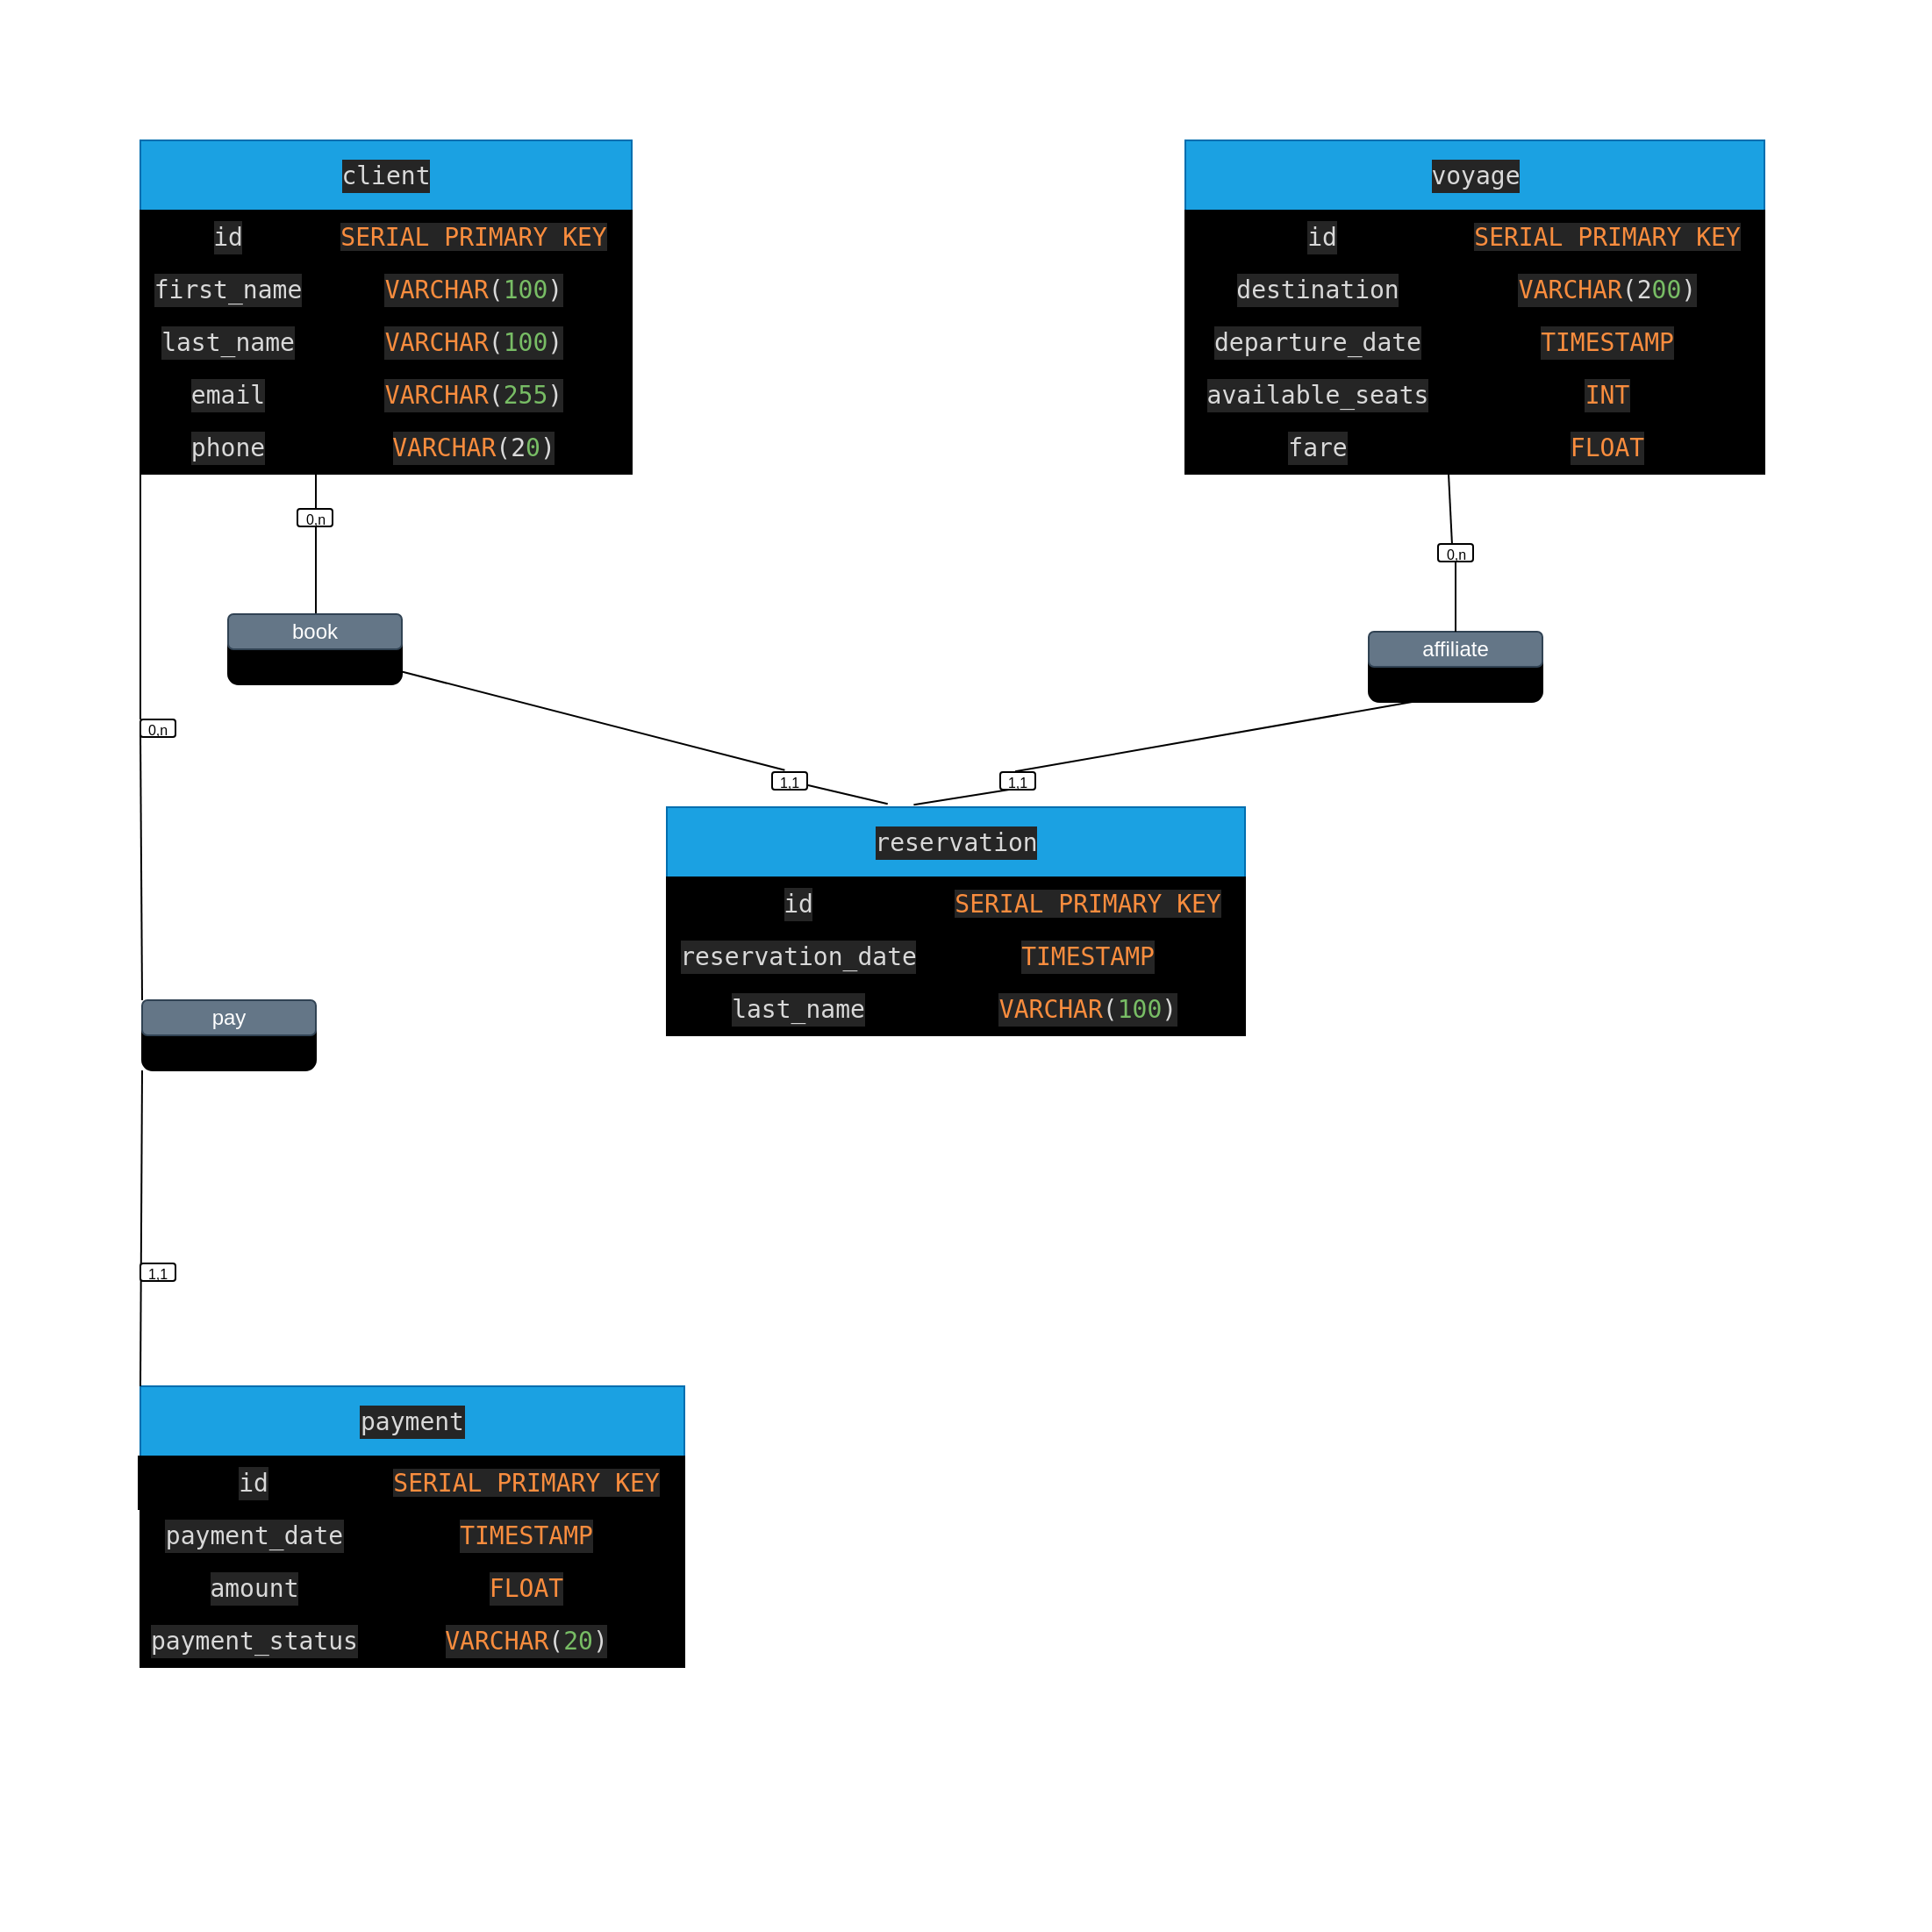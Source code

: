 <mxfile>
    <diagram id="XWDiMOHec9zSoPVPJP75" name="Page-1">
        <mxGraphModel dx="1030" dy="418" grid="1" gridSize="10" guides="1" tooltips="1" connect="1" arrows="1" fold="1" page="1" pageScale="1" pageWidth="1100" pageHeight="1700" background="#ffffff" math="0" shadow="0">
            <root>
                <mxCell id="0"/>
                <mxCell id="1" parent="0"/>
                <mxCell id="2" value="&lt;div style=&quot;background-color: rgb(37, 37, 37); font-family: &amp;quot;Droid Sans Mono&amp;quot;, &amp;quot;monospace&amp;quot;, monospace; font-size: 14px; line-height: 19px;&quot;&gt;&lt;div style=&quot;color: rgb(217, 217, 217); line-height: 19px;&quot;&gt;client&lt;/div&gt;&lt;/div&gt;" style="rounded=0;whiteSpace=wrap;html=1;fillColor=#1ba1e2;fontColor=#ffffff;strokeColor=#006EAF;" parent="1" vertex="1">
                    <mxGeometry x="80" y="80" width="280" height="40" as="geometry"/>
                </mxCell>
                <mxCell id="3" value="" style="rounded=0;whiteSpace=wrap;html=1;" parent="1" vertex="1">
                    <mxGeometry x="80" y="120" width="280" height="150" as="geometry"/>
                </mxCell>
                <mxCell id="4" value="" style="rounded=0;whiteSpace=wrap;html=1;direction=south;" parent="1" vertex="1">
                    <mxGeometry x="80" y="120" width="100" height="150" as="geometry"/>
                </mxCell>
                <mxCell id="6" value="&lt;span style=&quot;font-family: &amp;quot;Droid Sans Mono&amp;quot;, &amp;quot;monospace&amp;quot;, monospace; font-size: 14px; background-color: rgb(37, 37, 37); color: rgb(250, 141, 62);&quot;&gt;SERIAL PRIMARY KEY&lt;/span&gt;" style="rounded=0;whiteSpace=wrap;html=1;fillColor=#000000;" parent="1" vertex="1">
                    <mxGeometry x="180" y="120" width="180" height="30" as="geometry"/>
                </mxCell>
                <mxCell id="7" value="&lt;div style=&quot;color: rgb(217, 217, 217); background-color: rgb(37, 37, 37); font-family: &amp;quot;Droid Sans Mono&amp;quot;, &amp;quot;monospace&amp;quot;, monospace; font-size: 14px; line-height: 19px;&quot;&gt;first_name&lt;/div&gt;" style="rounded=0;whiteSpace=wrap;html=1;fillColor=#000000;" parent="1" vertex="1">
                    <mxGeometry x="80" y="150" width="100" height="30" as="geometry"/>
                </mxCell>
                <mxCell id="8" value="&lt;div style=&quot;color: rgb(217, 217, 217); background-color: rgb(37, 37, 37); font-family: &amp;quot;Droid Sans Mono&amp;quot;, &amp;quot;monospace&amp;quot;, monospace; font-size: 14px; line-height: 19px;&quot;&gt;&lt;div style=&quot;line-height: 19px;&quot;&gt;&lt;span style=&quot;color: #fa8d3e;&quot;&gt;VARCHAR&lt;/span&gt;(&lt;span style=&quot;color: #78bd65;&quot;&gt;100&lt;/span&gt;) &lt;/div&gt;&lt;/div&gt;" style="rounded=0;whiteSpace=wrap;html=1;fillColor=#000000;" parent="1" vertex="1">
                    <mxGeometry x="180" y="150" width="180" height="30" as="geometry"/>
                </mxCell>
                <mxCell id="9" value="&lt;div style=&quot;color: rgb(217, 217, 217); background-color: rgb(37, 37, 37); font-family: &amp;quot;Droid Sans Mono&amp;quot;, &amp;quot;monospace&amp;quot;, monospace; font-size: 14px; line-height: 19px;&quot;&gt;&lt;div style=&quot;line-height: 19px;&quot;&gt;last_name&lt;/div&gt;&lt;/div&gt;" style="rounded=0;whiteSpace=wrap;html=1;fillColor=#000000;" parent="1" vertex="1">
                    <mxGeometry x="80" y="180" width="100" height="30" as="geometry"/>
                </mxCell>
                <mxCell id="10" value="&lt;div style=&quot;color: rgb(217, 217, 217); background-color: rgb(37, 37, 37); font-family: &amp;quot;Droid Sans Mono&amp;quot;, &amp;quot;monospace&amp;quot;, monospace; font-size: 14px; line-height: 19px;&quot;&gt;&lt;div style=&quot;line-height: 19px;&quot;&gt;&lt;div style=&quot;line-height: 19px;&quot;&gt;&lt;span style=&quot;color: #fa8d3e;&quot;&gt;VARCHAR&lt;/span&gt;(&lt;span style=&quot;color: #78bd65;&quot;&gt;100&lt;/span&gt;)&lt;/div&gt;&lt;/div&gt;&lt;/div&gt;" style="rounded=0;whiteSpace=wrap;html=1;fillColor=#000000;" parent="1" vertex="1">
                    <mxGeometry x="180" y="180" width="180" height="30" as="geometry"/>
                </mxCell>
                <mxCell id="11" value="&lt;div style=&quot;color: rgb(217, 217, 217); background-color: rgb(37, 37, 37); font-family: &amp;quot;Droid Sans Mono&amp;quot;, &amp;quot;monospace&amp;quot;, monospace; font-size: 14px; line-height: 19px;&quot;&gt;&lt;div style=&quot;line-height: 19px;&quot;&gt;&lt;div style=&quot;line-height: 19px;&quot;&gt;email&lt;/div&gt;&lt;/div&gt;&lt;/div&gt;" style="rounded=0;whiteSpace=wrap;html=1;fillColor=#000000;" vertex="1" parent="1">
                    <mxGeometry x="80" y="210" width="100" height="30" as="geometry"/>
                </mxCell>
                <mxCell id="12" value="&lt;div style=&quot;color: rgb(217, 217, 217); background-color: rgb(37, 37, 37); font-family: &amp;quot;Droid Sans Mono&amp;quot;, &amp;quot;monospace&amp;quot;, monospace; font-size: 14px; line-height: 19px;&quot;&gt;&lt;div style=&quot;line-height: 19px;&quot;&gt;&lt;div style=&quot;line-height: 19px;&quot;&gt;&lt;div style=&quot;line-height: 19px;&quot;&gt;&lt;span style=&quot;color: #fa8d3e;&quot;&gt;VARCHAR&lt;/span&gt;(&lt;span style=&quot;color: #78bd65;&quot;&gt;255&lt;/span&gt;) &lt;/div&gt;&lt;/div&gt;&lt;/div&gt;&lt;/div&gt;" style="rounded=0;whiteSpace=wrap;html=1;fillColor=#000000;" vertex="1" parent="1">
                    <mxGeometry x="180" y="210" width="180" height="30" as="geometry"/>
                </mxCell>
                <mxCell id="13" value="&lt;div style=&quot;color: rgb(217, 217, 217); background-color: rgb(37, 37, 37); font-family: &amp;quot;Droid Sans Mono&amp;quot;, &amp;quot;monospace&amp;quot;, monospace; font-size: 14px; line-height: 19px;&quot;&gt;&lt;div style=&quot;line-height: 19px;&quot;&gt;&lt;div style=&quot;line-height: 19px;&quot;&gt;phone&lt;/div&gt;&lt;/div&gt;&lt;/div&gt;" style="rounded=0;whiteSpace=wrap;html=1;fillColor=#000000;" vertex="1" parent="1">
                    <mxGeometry x="80" y="240" width="100" height="30" as="geometry"/>
                </mxCell>
                <mxCell id="14" value="&lt;div style=&quot;color: rgb(217, 217, 217); background-color: rgb(37, 37, 37); font-family: &amp;quot;Droid Sans Mono&amp;quot;, &amp;quot;monospace&amp;quot;, monospace; font-size: 14px; line-height: 19px;&quot;&gt;&lt;div style=&quot;line-height: 19px;&quot;&gt;&lt;div style=&quot;line-height: 19px;&quot;&gt;&lt;span style=&quot;color: #fa8d3e;&quot;&gt;VARCHAR&lt;/span&gt;(2&lt;span style=&quot;color: #78bd65;&quot;&gt;0&lt;/span&gt;)&lt;/div&gt;&lt;/div&gt;&lt;/div&gt;" style="rounded=0;whiteSpace=wrap;html=1;fillColor=#000000;" vertex="1" parent="1">
                    <mxGeometry x="180" y="240" width="180" height="30" as="geometry"/>
                </mxCell>
                <mxCell id="15" value="&lt;div style=&quot;background-color: rgb(37, 37, 37); font-family: &amp;quot;Droid Sans Mono&amp;quot;, &amp;quot;monospace&amp;quot;, monospace; font-size: 14px; line-height: 19px;&quot;&gt;&lt;div style=&quot;color: rgb(217, 217, 217); line-height: 19px;&quot;&gt;voyage&lt;/div&gt;&lt;/div&gt;" style="rounded=0;whiteSpace=wrap;html=1;fillColor=#1ba1e2;fontColor=#ffffff;strokeColor=#006EAF;" vertex="1" parent="1">
                    <mxGeometry x="675.5" y="80" width="330" height="40" as="geometry"/>
                </mxCell>
                <mxCell id="16" value="" style="rounded=0;whiteSpace=wrap;html=1;fillColor=#000000;" vertex="1" parent="1">
                    <mxGeometry x="725.5" y="120" width="280" height="150" as="geometry"/>
                </mxCell>
                <mxCell id="17" value="" style="rounded=0;whiteSpace=wrap;html=1;direction=south;fillColor=#000000;" vertex="1" parent="1">
                    <mxGeometry x="675.5" y="120" width="150" height="150" as="geometry"/>
                </mxCell>
                <mxCell id="19" value="&lt;span style=&quot;font-family: &amp;quot;Droid Sans Mono&amp;quot;, &amp;quot;monospace&amp;quot;, monospace; font-size: 14px; background-color: rgb(37, 37, 37); color: rgb(250, 141, 62);&quot;&gt;SERIAL PRIMARY KEY&lt;/span&gt;" style="rounded=0;whiteSpace=wrap;html=1;fillColor=#000000;" vertex="1" parent="1">
                    <mxGeometry x="825.5" y="120" width="180" height="30" as="geometry"/>
                </mxCell>
                <mxCell id="20" value="&lt;div style=&quot;color: rgb(217, 217, 217); background-color: rgb(37, 37, 37); font-family: &amp;quot;Droid Sans Mono&amp;quot;, &amp;quot;monospace&amp;quot;, monospace; font-size: 14px; line-height: 19px;&quot;&gt;&lt;div style=&quot;line-height: 19px;&quot;&gt;destination&lt;/div&gt;&lt;/div&gt;" style="rounded=0;whiteSpace=wrap;html=1;fillColor=#000000;" vertex="1" parent="1">
                    <mxGeometry x="675.5" y="150" width="150" height="30" as="geometry"/>
                </mxCell>
                <mxCell id="21" value="&lt;div style=&quot;color: rgb(217, 217, 217); background-color: rgb(37, 37, 37); font-family: &amp;quot;Droid Sans Mono&amp;quot;, &amp;quot;monospace&amp;quot;, monospace; font-size: 14px; line-height: 19px;&quot;&gt;&lt;div style=&quot;line-height: 19px;&quot;&gt;&lt;span style=&quot;color: #fa8d3e;&quot;&gt;VARCHAR&lt;/span&gt;(2&lt;span style=&quot;color: #78bd65;&quot;&gt;00&lt;/span&gt;) &lt;/div&gt;&lt;/div&gt;" style="rounded=0;whiteSpace=wrap;html=1;fillColor=#000000;" vertex="1" parent="1">
                    <mxGeometry x="825.5" y="150" width="180" height="30" as="geometry"/>
                </mxCell>
                <mxCell id="22" value="&lt;div style=&quot;color: rgb(217, 217, 217); background-color: rgb(37, 37, 37); font-family: &amp;quot;Droid Sans Mono&amp;quot;, &amp;quot;monospace&amp;quot;, monospace; font-size: 14px; line-height: 19px;&quot;&gt;&lt;div style=&quot;line-height: 19px;&quot;&gt;&lt;div style=&quot;line-height: 19px;&quot;&gt;departure_date&lt;/div&gt;&lt;/div&gt;&lt;/div&gt;" style="rounded=0;whiteSpace=wrap;html=1;fillColor=#000000;" vertex="1" parent="1">
                    <mxGeometry x="675.5" y="180" width="150" height="30" as="geometry"/>
                </mxCell>
                <mxCell id="23" value="&lt;div style=&quot;color: rgb(217, 217, 217); background-color: rgb(37, 37, 37); font-family: &amp;quot;Droid Sans Mono&amp;quot;, &amp;quot;monospace&amp;quot;, monospace; font-size: 14px; line-height: 19px;&quot;&gt;&lt;div style=&quot;line-height: 19px;&quot;&gt;&lt;div style=&quot;line-height: 19px;&quot;&gt;&lt;div style=&quot;line-height: 19px;&quot;&gt;&lt;span style=&quot;color: #fa8d3e;&quot;&gt;TIMESTAMP&lt;/span&gt;&lt;/div&gt;&lt;/div&gt;&lt;/div&gt;&lt;/div&gt;" style="rounded=0;whiteSpace=wrap;html=1;fillColor=#000000;" vertex="1" parent="1">
                    <mxGeometry x="825.5" y="180" width="180" height="30" as="geometry"/>
                </mxCell>
                <mxCell id="24" value="&lt;div style=&quot;color: rgb(217, 217, 217); background-color: rgb(37, 37, 37); font-family: &amp;quot;Droid Sans Mono&amp;quot;, &amp;quot;monospace&amp;quot;, monospace; font-size: 14px; line-height: 19px;&quot;&gt;&lt;div style=&quot;line-height: 19px;&quot;&gt;&lt;div style=&quot;line-height: 19px;&quot;&gt;&lt;div style=&quot;line-height: 19px;&quot;&gt;available_seats&lt;/div&gt;&lt;/div&gt;&lt;/div&gt;&lt;/div&gt;" style="rounded=0;whiteSpace=wrap;html=1;fillColor=#000000;" vertex="1" parent="1">
                    <mxGeometry x="675.5" y="210" width="150" height="30" as="geometry"/>
                </mxCell>
                <mxCell id="25" value="&lt;div style=&quot;color: rgb(217, 217, 217); background-color: rgb(37, 37, 37); font-family: &amp;quot;Droid Sans Mono&amp;quot;, &amp;quot;monospace&amp;quot;, monospace; font-size: 14px; line-height: 19px;&quot;&gt;&lt;div style=&quot;line-height: 19px;&quot;&gt;&lt;div style=&quot;line-height: 19px;&quot;&gt;&lt;div style=&quot;line-height: 19px;&quot;&gt;&lt;div style=&quot;line-height: 19px;&quot;&gt;&lt;span style=&quot;color: #fa8d3e;&quot;&gt;INT&lt;/span&gt;&lt;/div&gt;&lt;/div&gt;&lt;/div&gt;&lt;/div&gt;&lt;/div&gt;" style="rounded=0;whiteSpace=wrap;html=1;fillColor=#000000;" vertex="1" parent="1">
                    <mxGeometry x="825.5" y="210" width="180" height="30" as="geometry"/>
                </mxCell>
                <mxCell id="26" value="&lt;div style=&quot;color: rgb(217, 217, 217); background-color: rgb(37, 37, 37); font-family: &amp;quot;Droid Sans Mono&amp;quot;, &amp;quot;monospace&amp;quot;, monospace; font-size: 14px; line-height: 19px;&quot;&gt;&lt;div style=&quot;line-height: 19px;&quot;&gt;&lt;div style=&quot;line-height: 19px;&quot;&gt;&lt;div style=&quot;line-height: 19px;&quot;&gt;fare&lt;/div&gt;&lt;/div&gt;&lt;/div&gt;&lt;/div&gt;" style="rounded=0;whiteSpace=wrap;html=1;fillColor=#000000;" vertex="1" parent="1">
                    <mxGeometry x="675.5" y="240" width="150" height="30" as="geometry"/>
                </mxCell>
                <mxCell id="27" value="&lt;div style=&quot;color: rgb(217, 217, 217); background-color: rgb(37, 37, 37); font-family: &amp;quot;Droid Sans Mono&amp;quot;, &amp;quot;monospace&amp;quot;, monospace; font-size: 14px; line-height: 19px;&quot;&gt;&lt;div style=&quot;line-height: 19px;&quot;&gt;&lt;div style=&quot;line-height: 19px;&quot;&gt;&lt;div style=&quot;line-height: 19px;&quot;&gt;&lt;span style=&quot;color: #fa8d3e;&quot;&gt;FLOAT&lt;/span&gt;&lt;/div&gt;&lt;/div&gt;&lt;/div&gt;&lt;/div&gt;" style="rounded=0;whiteSpace=wrap;html=1;fillColor=#000000;" vertex="1" parent="1">
                    <mxGeometry x="825.5" y="240" width="180" height="30" as="geometry"/>
                </mxCell>
                <mxCell id="28" value="&lt;div style=&quot;background-color: rgb(37, 37, 37); font-family: &amp;quot;Droid Sans Mono&amp;quot;, &amp;quot;monospace&amp;quot;, monospace; font-size: 14px; line-height: 19px;&quot;&gt;&lt;div style=&quot;color: rgb(217, 217, 217); line-height: 19px;&quot;&gt;&lt;div style=&quot;line-height: 19px;&quot;&gt;reservation&lt;/div&gt;&lt;/div&gt;&lt;/div&gt;" style="rounded=0;whiteSpace=wrap;html=1;fillColor=#1ba1e2;fontColor=#ffffff;strokeColor=#006EAF;" vertex="1" parent="1">
                    <mxGeometry x="380" y="460" width="329.5" height="40" as="geometry"/>
                </mxCell>
                <mxCell id="29" value="" style="rounded=0;whiteSpace=wrap;html=1;fillColor=#000000;" vertex="1" parent="1">
                    <mxGeometry x="429.5" y="500" width="280" height="90" as="geometry"/>
                </mxCell>
                <mxCell id="30" value="" style="rounded=0;whiteSpace=wrap;html=1;direction=south;fillColor=#000000;" vertex="1" parent="1">
                    <mxGeometry x="380" y="500" width="149.5" height="90" as="geometry"/>
                </mxCell>
                <mxCell id="32" value="&lt;span style=&quot;font-family: &amp;quot;Droid Sans Mono&amp;quot;, &amp;quot;monospace&amp;quot;, monospace; font-size: 14px; background-color: rgb(37, 37, 37); color: rgb(250, 141, 62);&quot;&gt;SERIAL PRIMARY KEY&lt;/span&gt;" style="rounded=0;whiteSpace=wrap;html=1;fillColor=#000000;" vertex="1" parent="1">
                    <mxGeometry x="529.5" y="500" width="180" height="30" as="geometry"/>
                </mxCell>
                <mxCell id="33" value="&lt;div style=&quot;color: rgb(217, 217, 217); background-color: rgb(37, 37, 37); font-family: &amp;quot;Droid Sans Mono&amp;quot;, &amp;quot;monospace&amp;quot;, monospace; font-size: 14px; line-height: 19px;&quot;&gt;&lt;div style=&quot;line-height: 19px;&quot;&gt;reservation_date&lt;/div&gt;&lt;/div&gt;" style="rounded=0;whiteSpace=wrap;html=1;fillColor=#000000;" vertex="1" parent="1">
                    <mxGeometry x="380" y="530" width="149.5" height="30" as="geometry"/>
                </mxCell>
                <mxCell id="34" value="&lt;div style=&quot;color: rgb(217, 217, 217); background-color: rgb(37, 37, 37); font-family: &amp;quot;Droid Sans Mono&amp;quot;, &amp;quot;monospace&amp;quot;, monospace; font-size: 14px; line-height: 19px;&quot;&gt;&lt;div style=&quot;line-height: 19px;&quot;&gt;&lt;div style=&quot;line-height: 19px;&quot;&gt;&lt;span style=&quot;color: #fa8d3e;&quot;&gt;TIMESTAMP&lt;/span&gt;&lt;/div&gt;&lt;/div&gt;&lt;/div&gt;" style="rounded=0;whiteSpace=wrap;html=1;fillColor=#000000;" vertex="1" parent="1">
                    <mxGeometry x="529.5" y="530" width="180" height="30" as="geometry"/>
                </mxCell>
                <mxCell id="35" value="&lt;div style=&quot;color: rgb(217, 217, 217); background-color: rgb(37, 37, 37); font-family: &amp;quot;Droid Sans Mono&amp;quot;, &amp;quot;monospace&amp;quot;, monospace; font-size: 14px; line-height: 19px;&quot;&gt;&lt;div style=&quot;line-height: 19px;&quot;&gt;last_name&lt;/div&gt;&lt;/div&gt;" style="rounded=0;whiteSpace=wrap;html=1;fillColor=#000000;" vertex="1" parent="1">
                    <mxGeometry x="380" y="560" width="149.5" height="30" as="geometry"/>
                </mxCell>
                <mxCell id="36" value="&lt;div style=&quot;color: rgb(217, 217, 217); background-color: rgb(37, 37, 37); font-family: &amp;quot;Droid Sans Mono&amp;quot;, &amp;quot;monospace&amp;quot;, monospace; font-size: 14px; line-height: 19px;&quot;&gt;&lt;div style=&quot;line-height: 19px;&quot;&gt;&lt;div style=&quot;line-height: 19px;&quot;&gt;&lt;span style=&quot;color: #fa8d3e;&quot;&gt;VARCHAR&lt;/span&gt;(&lt;span style=&quot;color: #78bd65;&quot;&gt;100&lt;/span&gt;)&lt;/div&gt;&lt;/div&gt;&lt;/div&gt;" style="rounded=0;whiteSpace=wrap;html=1;fillColor=#000000;" vertex="1" parent="1">
                    <mxGeometry x="529.5" y="560" width="180" height="30" as="geometry"/>
                </mxCell>
                <mxCell id="41" value="&lt;div style=&quot;background-color: rgb(37, 37, 37); font-family: &amp;quot;Droid Sans Mono&amp;quot;, &amp;quot;monospace&amp;quot;, monospace; font-size: 14px; line-height: 19px;&quot;&gt;&lt;div style=&quot;color: rgb(217, 217, 217); line-height: 19px;&quot;&gt;&lt;div style=&quot;line-height: 19px;&quot;&gt;&lt;div style=&quot;line-height: 19px;&quot;&gt;payment&lt;/div&gt;&lt;/div&gt;&lt;/div&gt;&lt;/div&gt;" style="rounded=0;whiteSpace=wrap;html=1;fillColor=#1ba1e2;fontColor=#ffffff;strokeColor=#006EAF;" vertex="1" parent="1">
                    <mxGeometry x="80" y="790" width="310" height="40" as="geometry"/>
                </mxCell>
                <mxCell id="42" value="" style="rounded=0;whiteSpace=wrap;html=1;fillColor=#000000;" vertex="1" parent="1">
                    <mxGeometry x="110" y="830" width="280" height="110" as="geometry"/>
                </mxCell>
                <mxCell id="43" value="" style="rounded=0;whiteSpace=wrap;html=1;direction=south;fillColor=#000000;" vertex="1" parent="1">
                    <mxGeometry x="80" y="830" width="130" height="120" as="geometry"/>
                </mxCell>
                <mxCell id="45" value="&lt;span style=&quot;font-family: &amp;quot;Droid Sans Mono&amp;quot;, &amp;quot;monospace&amp;quot;, monospace; font-size: 14px; background-color: rgb(37, 37, 37); color: rgb(250, 141, 62);&quot;&gt;SERIAL PRIMARY KEY&lt;/span&gt;" style="rounded=0;whiteSpace=wrap;html=1;fillColor=#000000;" vertex="1" parent="1">
                    <mxGeometry x="210" y="830" width="180" height="30" as="geometry"/>
                </mxCell>
                <mxCell id="46" value="&lt;div style=&quot;color: rgb(217, 217, 217); background-color: rgb(37, 37, 37); font-family: &amp;quot;Droid Sans Mono&amp;quot;, &amp;quot;monospace&amp;quot;, monospace; font-size: 14px; line-height: 19px;&quot;&gt;&lt;div style=&quot;line-height: 19px;&quot;&gt;&lt;div style=&quot;line-height: 19px;&quot;&gt;payment_date&lt;/div&gt;&lt;/div&gt;&lt;/div&gt;" style="rounded=0;whiteSpace=wrap;html=1;fillColor=#000000;" vertex="1" parent="1">
                    <mxGeometry x="80" y="860" width="130" height="30" as="geometry"/>
                </mxCell>
                <mxCell id="47" value="&lt;div style=&quot;color: rgb(217, 217, 217); background-color: rgb(37, 37, 37); font-family: &amp;quot;Droid Sans Mono&amp;quot;, &amp;quot;monospace&amp;quot;, monospace; font-size: 14px; line-height: 19px;&quot;&gt;&lt;div style=&quot;line-height: 19px;&quot;&gt;&lt;div style=&quot;line-height: 19px;&quot;&gt;&lt;span style=&quot;color: #fa8d3e;&quot;&gt;TIMESTAMP&lt;/span&gt;&lt;/div&gt;&lt;/div&gt;&lt;/div&gt;" style="rounded=0;whiteSpace=wrap;html=1;fillColor=#000000;" vertex="1" parent="1">
                    <mxGeometry x="210" y="860" width="180" height="30" as="geometry"/>
                </mxCell>
                <mxCell id="48" value="&lt;div style=&quot;color: rgb(217, 217, 217); background-color: rgb(37, 37, 37); font-family: &amp;quot;Droid Sans Mono&amp;quot;, &amp;quot;monospace&amp;quot;, monospace; font-size: 14px; line-height: 19px;&quot;&gt;&lt;div style=&quot;line-height: 19px;&quot;&gt;&lt;div style=&quot;line-height: 19px;&quot;&gt;amount&lt;/div&gt;&lt;/div&gt;&lt;/div&gt;" style="rounded=0;whiteSpace=wrap;html=1;fillColor=#000000;" vertex="1" parent="1">
                    <mxGeometry x="80" y="890" width="130" height="30" as="geometry"/>
                </mxCell>
                <mxCell id="49" value="&lt;div style=&quot;color: rgb(217, 217, 217); background-color: rgb(37, 37, 37); font-family: &amp;quot;Droid Sans Mono&amp;quot;, &amp;quot;monospace&amp;quot;, monospace; font-size: 14px; line-height: 19px;&quot;&gt;&lt;div style=&quot;line-height: 19px;&quot;&gt;&lt;div style=&quot;line-height: 19px;&quot;&gt;&lt;div style=&quot;line-height: 19px;&quot;&gt;&lt;span style=&quot;color: #fa8d3e;&quot;&gt;FLOAT&lt;/span&gt;&lt;/div&gt;&lt;/div&gt;&lt;/div&gt;&lt;/div&gt;" style="rounded=0;whiteSpace=wrap;html=1;fillColor=#000000;" vertex="1" parent="1">
                    <mxGeometry x="210" y="890" width="180" height="30" as="geometry"/>
                </mxCell>
                <mxCell id="52" value="&lt;div style=&quot;color: rgb(217, 217, 217); background-color: rgb(37, 37, 37); font-family: &amp;quot;Droid Sans Mono&amp;quot;, &amp;quot;monospace&amp;quot;, monospace; font-size: 14px; line-height: 19px;&quot;&gt;&lt;div style=&quot;line-height: 19px;&quot;&gt;&lt;div style=&quot;line-height: 19px;&quot;&gt;&lt;div style=&quot;line-height: 19px;&quot;&gt;payment_status&lt;/div&gt;&lt;/div&gt;&lt;/div&gt;&lt;/div&gt;" style="rounded=0;whiteSpace=wrap;html=1;fillColor=#000000;" vertex="1" parent="1">
                    <mxGeometry x="80" y="920" width="130" height="30" as="geometry"/>
                </mxCell>
                <mxCell id="53" value="&lt;div style=&quot;color: rgb(217, 217, 217); background-color: rgb(37, 37, 37); font-family: &amp;quot;Droid Sans Mono&amp;quot;, &amp;quot;monospace&amp;quot;, monospace; font-size: 14px; line-height: 19px;&quot;&gt;&lt;div style=&quot;line-height: 19px;&quot;&gt;&lt;div style=&quot;line-height: 19px;&quot;&gt;&lt;div style=&quot;line-height: 19px;&quot;&gt;&lt;div style=&quot;line-height: 19px;&quot;&gt;&lt;span style=&quot;color: #fa8d3e;&quot;&gt;VARCHAR&lt;/span&gt;(&lt;span style=&quot;color: #78bd65;&quot;&gt;20&lt;/span&gt;)&lt;/div&gt;&lt;/div&gt;&lt;/div&gt;&lt;/div&gt;&lt;/div&gt;" style="rounded=0;whiteSpace=wrap;html=1;fillColor=#000000;" vertex="1" parent="1">
                    <mxGeometry x="210" y="920" width="180" height="30" as="geometry"/>
                </mxCell>
                <mxCell id="54" value="" style="endArrow=none;html=1;fontColor=#fb4f3c;entryX=0;entryY=1;entryDx=0;entryDy=0;" edge="1" parent="1" target="14">
                    <mxGeometry width="50" height="50" relative="1" as="geometry">
                        <mxPoint x="180" y="350" as="sourcePoint"/>
                        <mxPoint x="270" y="350" as="targetPoint"/>
                    </mxGeometry>
                </mxCell>
                <mxCell id="55" value="" style="endArrow=none;html=1;fontColor=#fb4f3c;exitX=0.361;exitY=-0.113;exitDx=0;exitDy=0;exitPerimeter=0;startArrow=none;" edge="1" parent="1" source="68" target="56">
                    <mxGeometry width="50" height="50" relative="1" as="geometry">
                        <mxPoint x="190.0" y="360" as="sourcePoint"/>
                        <mxPoint x="181" y="380" as="targetPoint"/>
                    </mxGeometry>
                </mxCell>
                <mxCell id="56" value="" style="rounded=1;whiteSpace=wrap;html=1;fillColor=#000000;" vertex="1" parent="1">
                    <mxGeometry x="130" y="350" width="99" height="40" as="geometry"/>
                </mxCell>
                <mxCell id="59" value="book" style="rounded=1;whiteSpace=wrap;html=1;fillColor=#647687;fontColor=#ffffff;strokeColor=#314354;" vertex="1" parent="1">
                    <mxGeometry x="130" y="350" width="99" height="20" as="geometry"/>
                </mxCell>
                <mxCell id="62" value="" style="rounded=1;whiteSpace=wrap;html=1;fillColor=#000000;" vertex="1" parent="1">
                    <mxGeometry x="780" y="360" width="99" height="40" as="geometry"/>
                </mxCell>
                <mxCell id="63" value="affiliate" style="rounded=1;whiteSpace=wrap;html=1;fillColor=#647687;fontColor=#ffffff;strokeColor=#314354;" vertex="1" parent="1">
                    <mxGeometry x="780" y="360" width="99" height="20" as="geometry"/>
                </mxCell>
                <mxCell id="64" value="" style="endArrow=none;html=1;fontColor=#fb4f3c;exitX=0.399;exitY=0;exitDx=0;exitDy=0;exitPerimeter=0;entryX=0;entryY=1;entryDx=0;entryDy=0;startArrow=none;" edge="1" parent="1" source="69" target="27">
                    <mxGeometry width="50" height="50" relative="1" as="geometry">
                        <mxPoint x="190" y="360" as="sourcePoint"/>
                        <mxPoint x="740" y="280" as="targetPoint"/>
                    </mxGeometry>
                </mxCell>
                <mxCell id="66" value="" style="endArrow=none;html=1;fontColor=#fb4f3c;entryX=0.25;entryY=1;entryDx=0;entryDy=0;exitX=0.427;exitY=-0.035;exitDx=0;exitDy=0;exitPerimeter=0;startArrow=none;" edge="1" parent="1" source="70" target="62">
                    <mxGeometry width="50" height="50" relative="1" as="geometry">
                        <mxPoint x="545" y="450" as="sourcePoint"/>
                        <mxPoint x="400.5" y="390" as="targetPoint"/>
                    </mxGeometry>
                </mxCell>
                <mxCell id="67" value="&lt;font style=&quot;font-size: 8px;&quot;&gt;0,n&lt;/font&gt;" style="rounded=1;whiteSpace=wrap;html=1;" vertex="1" parent="1">
                    <mxGeometry x="169.5" y="290" width="20" height="10" as="geometry"/>
                </mxCell>
                <mxCell id="71" value="" style="endArrow=none;html=1;fontColor=#fb4f3c;entryX=0.25;entryY=1;entryDx=0;entryDy=0;exitX=0.427;exitY=-0.035;exitDx=0;exitDy=0;exitPerimeter=0;" edge="1" parent="1" source="28" target="70">
                    <mxGeometry width="50" height="50" relative="1" as="geometry">
                        <mxPoint x="532.157" y="458.6" as="sourcePoint"/>
                        <mxPoint x="664.75" y="390" as="targetPoint"/>
                    </mxGeometry>
                </mxCell>
                <mxCell id="70" value="&lt;font style=&quot;font-size: 8px;&quot;&gt;1,1&lt;/font&gt;" style="rounded=1;whiteSpace=wrap;html=1;" vertex="1" parent="1">
                    <mxGeometry x="570" y="440" width="20" height="10" as="geometry"/>
                </mxCell>
                <mxCell id="72" value="" style="endArrow=none;html=1;fontColor=#fb4f3c;exitX=0.382;exitY=-0.046;exitDx=0;exitDy=0;exitPerimeter=0;" edge="1" parent="1" source="28" target="68">
                    <mxGeometry width="50" height="50" relative="1" as="geometry">
                        <mxPoint x="511.73" y="455.48" as="sourcePoint"/>
                        <mxPoint x="229.0" y="382.736" as="targetPoint"/>
                    </mxGeometry>
                </mxCell>
                <mxCell id="68" value="&lt;font style=&quot;font-size: 8px;&quot;&gt;1,1&lt;/font&gt;" style="rounded=1;whiteSpace=wrap;html=1;" vertex="1" parent="1">
                    <mxGeometry x="440" y="440" width="20" height="10" as="geometry"/>
                </mxCell>
                <mxCell id="75" value="" style="endArrow=none;html=1;fontColor=#fb4f3c;entryX=0.5;entryY=1;entryDx=0;entryDy=0;exitX=0.5;exitY=0;exitDx=0;exitDy=0;exitPerimeter=0;" edge="1" parent="1" source="63" target="69">
                    <mxGeometry width="50" height="50" relative="1" as="geometry">
                        <mxPoint x="725" y="350" as="sourcePoint"/>
                        <mxPoint x="755" y="270" as="targetPoint"/>
                    </mxGeometry>
                </mxCell>
                <mxCell id="69" value="&lt;font style=&quot;font-size: 8px;&quot;&gt;0,n&lt;/font&gt;" style="rounded=1;whiteSpace=wrap;html=1;" vertex="1" parent="1">
                    <mxGeometry x="819.5" y="310" width="20" height="10" as="geometry"/>
                </mxCell>
                <mxCell id="78" value="" style="rounded=1;whiteSpace=wrap;html=1;fillColor=#000000;" vertex="1" parent="1">
                    <mxGeometry x="81" y="570" width="99" height="40" as="geometry"/>
                </mxCell>
                <mxCell id="79" value="pay" style="rounded=1;whiteSpace=wrap;html=1;fillColor=#647687;fontColor=#ffffff;strokeColor=#314354;" vertex="1" parent="1">
                    <mxGeometry x="81" y="570" width="99" height="20" as="geometry"/>
                </mxCell>
                <mxCell id="80" value="" style="endArrow=none;html=1;fontColor=#fb4f3c;exitX=0;exitY=0;exitDx=0;exitDy=0;startArrow=none;entryX=0;entryY=0.75;entryDx=0;entryDy=0;" edge="1" parent="1" target="7">
                    <mxGeometry width="50" height="50" relative="1" as="geometry">
                        <mxPoint x="80" y="410" as="sourcePoint"/>
                        <mxPoint x="239" y="392.734" as="targetPoint"/>
                    </mxGeometry>
                </mxCell>
                <mxCell id="81" value="" style="endArrow=none;html=1;fontColor=#fb4f3c;startArrow=none;entryX=0;entryY=1;entryDx=0;entryDy=0;exitX=0;exitY=0;exitDx=0;exitDy=0;" edge="1" parent="1" source="41" target="78">
                    <mxGeometry width="50" height="50" relative="1" as="geometry">
                        <mxPoint x="90" y="760" as="sourcePoint"/>
                        <mxPoint x="249" y="402.734" as="targetPoint"/>
                    </mxGeometry>
                </mxCell>
                <mxCell id="83" value="" style="endArrow=none;html=1;fontColor=#fb4f3c;exitX=0;exitY=0;exitDx=0;exitDy=0;startArrow=none;entryX=0;entryY=0.75;entryDx=0;entryDy=0;" edge="1" parent="1" source="79">
                    <mxGeometry width="50" height="50" relative="1" as="geometry">
                        <mxPoint x="80" y="640" as="sourcePoint"/>
                        <mxPoint x="80" y="417.5" as="targetPoint"/>
                    </mxGeometry>
                </mxCell>
                <mxCell id="84" value="&lt;font style=&quot;font-size: 8px;&quot;&gt;1,1&lt;/font&gt;" style="rounded=1;whiteSpace=wrap;html=1;" vertex="1" parent="1">
                    <mxGeometry x="80" y="720" width="20" height="10" as="geometry"/>
                </mxCell>
                <mxCell id="85" value="&lt;font style=&quot;font-size: 8px;&quot;&gt;0,n&lt;/font&gt;" style="rounded=1;whiteSpace=wrap;html=1;" vertex="1" parent="1">
                    <mxGeometry x="80" y="410" width="20" height="10" as="geometry"/>
                </mxCell>
                <mxCell id="86" value="" style="rounded=0;whiteSpace=wrap;html=1;fontSize=8;fontColor=none;noLabel=1;strokeColor=none;fillColor=none;" vertex="1" parent="1">
                    <mxGeometry width="120" height="20" as="geometry"/>
                </mxCell>
                <mxCell id="87" value="" style="rounded=0;whiteSpace=wrap;html=1;fontSize=8;fontColor=#fb4f3c;fillColor=none;strokeColor=none;" vertex="1" parent="1">
                    <mxGeometry y="1080" width="120" height="20" as="geometry"/>
                </mxCell>
                <mxCell id="88" value="" style="rounded=0;whiteSpace=wrap;html=1;fontSize=8;fontColor=#fb4f3c;strokeColor=none;fillColor=none;" vertex="1" parent="1">
                    <mxGeometry x="980" width="120" height="20" as="geometry"/>
                </mxCell>
                <mxCell id="90" value="" style="rounded=0;whiteSpace=wrap;html=1;fontSize=8;fontColor=#fb4f3c;fillColor=none;strokeColor=none;" vertex="1" parent="1">
                    <mxGeometry x="970" y="1080" width="120" height="20" as="geometry"/>
                </mxCell>
                <mxCell id="91" value="&lt;div style=&quot;color: rgb(217, 217, 217); background-color: rgb(37, 37, 37); font-family: &amp;quot;Droid Sans Mono&amp;quot;, &amp;quot;monospace&amp;quot;, monospace; font-size: 14px; line-height: 19px;&quot;&gt;id&lt;/div&gt;" style="rounded=0;whiteSpace=wrap;html=1;fillColor=#000000;" vertex="1" parent="1">
                    <mxGeometry x="80" y="120" width="100" height="30" as="geometry"/>
                </mxCell>
                <mxCell id="92" value="&lt;div style=&quot;color: rgb(217, 217, 217); background-color: rgb(37, 37, 37); font-family: &amp;quot;Droid Sans Mono&amp;quot;, &amp;quot;monospace&amp;quot;, monospace; font-size: 14px; line-height: 19px;&quot;&gt;id&lt;/div&gt;" style="rounded=0;whiteSpace=wrap;html=1;fillColor=#000000;" vertex="1" parent="1">
                    <mxGeometry x="675.5" y="120" width="154.5" height="30" as="geometry"/>
                </mxCell>
                <mxCell id="93" value="&lt;div style=&quot;color: rgb(217, 217, 217); background-color: rgb(37, 37, 37); font-family: &amp;quot;Droid Sans Mono&amp;quot;, &amp;quot;monospace&amp;quot;, monospace; font-size: 14px; line-height: 19px;&quot;&gt;id&lt;/div&gt;" style="rounded=0;whiteSpace=wrap;html=1;fillColor=#000000;" vertex="1" parent="1">
                    <mxGeometry x="380" y="500" width="150" height="30" as="geometry"/>
                </mxCell>
                <mxCell id="94" value="&lt;div style=&quot;color: rgb(217, 217, 217); background-color: rgb(37, 37, 37); font-family: &amp;quot;Droid Sans Mono&amp;quot;, &amp;quot;monospace&amp;quot;, monospace; font-size: 14px; line-height: 19px;&quot;&gt;id&lt;/div&gt;" style="rounded=0;whiteSpace=wrap;html=1;fillColor=#000000;" vertex="1" parent="1">
                    <mxGeometry x="79" y="830" width="131" height="30" as="geometry"/>
                </mxCell>
            </root>
        </mxGraphModel>
    </diagram>
</mxfile>
